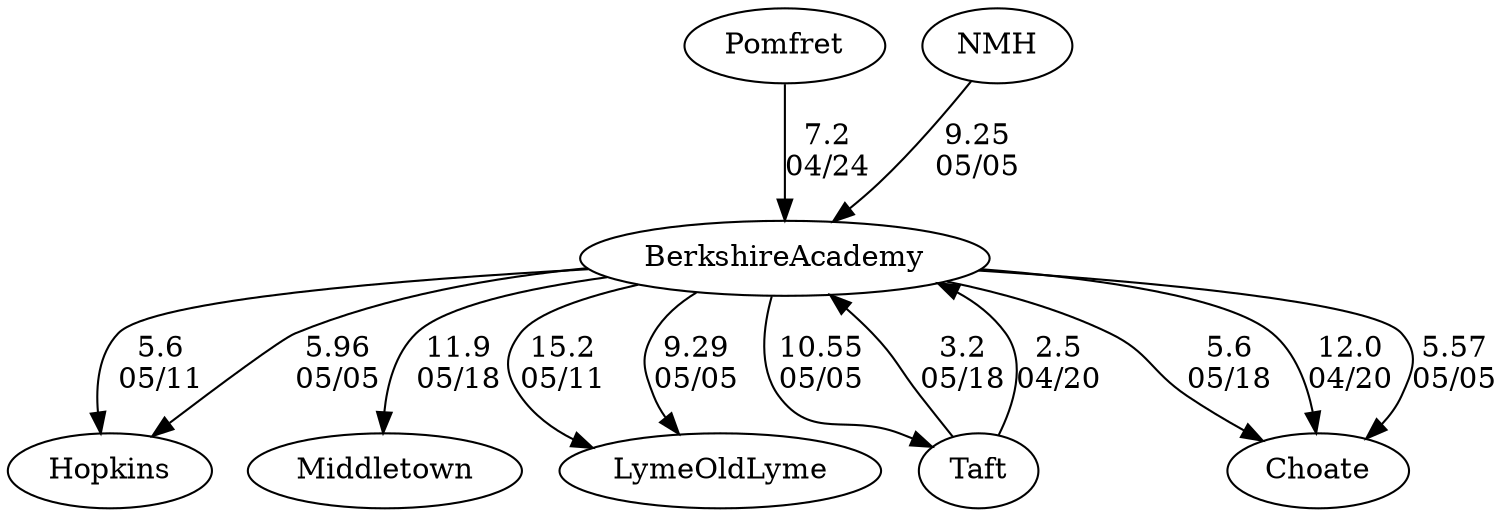 digraph boys2foursBerkshireAcademy {Hopkins [URL="boys2foursBerkshireAcademyHopkins.html"];BerkshireAcademy [URL="boys2foursBerkshireAcademyBerkshireAcademy.html"];Middletown [URL="boys2foursBerkshireAcademyMiddletown.html"];Pomfret [URL="boys2foursBerkshireAcademyPomfret.html"];LymeOldLyme [URL="boys2foursBerkshireAcademyLymeOldLyme.html"];Taft [URL="boys2foursBerkshireAcademyTaft.html"];Choate [URL="boys2foursBerkshireAcademyChoate.html"];NMH [URL="boys2foursBerkshireAcademyNMH.html"];Taft -> BerkshireAcademy[label="3.2
05/18", weight="97", tooltip="NEIRA Boys & Girls Fours,Frederick Gunn vs Greenwich Academy, Choate, Miss Porter's, Taft, Berkshire, Middletown			
Distance: 1500m Conditions: Stiff crosswind in the first 500m, settling into a light tailwind for the last 1k. Mostly consistent wind with some gusts toward the end of day. Comments: Due to hotseating, order of races ran: B3, G2, G4, B2, B1, G1, B4, G3, GN. Choate G1 was a scratch.
None", URL="https://www.row2k.com/results/resultspage.cfm?UID=5D035A34420AED23599F466189189D99&cat=5", random="random"]; 
BerkshireAcademy -> Choate[label="5.6
05/18", weight="95", tooltip="NEIRA Boys & Girls Fours,Frederick Gunn vs Greenwich Academy, Choate, Miss Porter's, Taft, Berkshire, Middletown			
Distance: 1500m Conditions: Stiff crosswind in the first 500m, settling into a light tailwind for the last 1k. Mostly consistent wind with some gusts toward the end of day. Comments: Due to hotseating, order of races ran: B3, G2, G4, B2, B1, G1, B4, G3, GN. Choate G1 was a scratch.
None", URL="https://www.row2k.com/results/resultspage.cfm?UID=5D035A34420AED23599F466189189D99&cat=5", random="random"]; 
BerkshireAcademy -> Middletown[label="11.9
05/18", weight="89", tooltip="NEIRA Boys & Girls Fours,Frederick Gunn vs Greenwich Academy, Choate, Miss Porter's, Taft, Berkshire, Middletown			
Distance: 1500m Conditions: Stiff crosswind in the first 500m, settling into a light tailwind for the last 1k. Mostly consistent wind with some gusts toward the end of day. Comments: Due to hotseating, order of races ran: B3, G2, G4, B2, B1, G1, B4, G3, GN. Choate G1 was a scratch.
None", URL="https://www.row2k.com/results/resultspage.cfm?UID=5D035A34420AED23599F466189189D99&cat=5", random="random"]; 
BerkshireAcademy -> Hopkins[label="5.6
05/11", weight="95", tooltip="NEIRA Boys & Girls Fours,Berkshire vs. Canterbury, Greenwich Academy, Hopkins, Lyme/Old Lyme			
Distance: 1500 M Conditions: Overcast, 60 deg., calm for first 500, then very light (5 mph) and variable tail wind for latter 1000 M. Flat water throughout. Comments: Order of racing: G1, G2, B2, B1, G3, B4, B3, G4/nov. Berkshire doubled a rower from G2 to G4 (all-novice boat); Hopkins and Lyme doubled rowers from G3 to G4. B1: Berkshire and LOL encroached on Hopkins' lane approaching the finish, but Hopkins was judged to be too far back to have been impeded. G4: Lyme and Hopkins clashed oars briefly 300 meters from the finish, then separated. Lyme stopped a couple of strokes short of the line. Thanks to visiting teams for traveling, and to the coxswains for their generally excellent work.
None", URL="https://www.row2k.com/results/resultspage.cfm?UID=008A7D94A9DF93181CD94ED3239F2603&cat=5", random="random"]; 
BerkshireAcademy -> LymeOldLyme[label="15.2
05/11", weight="85", tooltip="NEIRA Boys & Girls Fours,Berkshire vs. Canterbury, Greenwich Academy, Hopkins, Lyme/Old Lyme			
Distance: 1500 M Conditions: Overcast, 60 deg., calm for first 500, then very light (5 mph) and variable tail wind for latter 1000 M. Flat water throughout. Comments: Order of racing: G1, G2, B2, B1, G3, B4, B3, G4/nov. Berkshire doubled a rower from G2 to G4 (all-novice boat); Hopkins and Lyme doubled rowers from G3 to G4. B1: Berkshire and LOL encroached on Hopkins' lane approaching the finish, but Hopkins was judged to be too far back to have been impeded. G4: Lyme and Hopkins clashed oars briefly 300 meters from the finish, then separated. Lyme stopped a couple of strokes short of the line. Thanks to visiting teams for traveling, and to the coxswains for their generally excellent work.
None", URL="https://www.row2k.com/results/resultspage.cfm?UID=008A7D94A9DF93181CD94ED3239F2603&cat=5", random="random"]; 
Taft -> BerkshireAcademy[label="2.5
04/20", weight="98", tooltip="NEIRA Boys & Girls Fours,Berkshire v. Taft & Choate			
Distance: 1500 M Conditions: Flat water; light, variable headwind in first 1000 meters, then calm. Comments: B3: Taft left their lane, interfered with Berkshire, then corrected, but then crossed Choate's lane in the last 250 M. Did not change placement, but Berkshire's margin over Choate might have been larger without the interference.
Thanks to Taft and Choate for some great racing in ideal conditions.
None", URL="https://www.row2k.com/results/resultspage.cfm?UID=CADB8564A7D0BE142DB6C47B0EED613F&cat=5", random="random"]; 
BerkshireAcademy -> Choate[label="12.0
04/20", weight="88", tooltip="NEIRA Boys & Girls Fours,Berkshire v. Taft & Choate			
Distance: 1500 M Conditions: Flat water; light, variable headwind in first 1000 meters, then calm. Comments: B3: Taft left their lane, interfered with Berkshire, then corrected, but then crossed Choate's lane in the last 250 M. Did not change placement, but Berkshire's margin over Choate might have been larger without the interference.
Thanks to Taft and Choate for some great racing in ideal conditions.
None", URL="https://www.row2k.com/results/resultspage.cfm?UID=CADB8564A7D0BE142DB6C47B0EED613F&cat=5", random="random"]; 
Pomfret -> BerkshireAcademy[label="7.2
04/24", weight="93", tooltip="NEIRA Boys Fours,Pomfret v. Berkshire, Marianapolis			
Distance: 1500M Conditions: Swirling, gusty winds - 12 to 15MPH, with stronger gusts. Slight tail at the start for first 300 meters, switching to a crossing through 800M mark, then crossing headwind, some strong crossing gusts. Despite the wind, not much chop on the water. Comments: Order of Races, B4, B3, B2, B1 with girls' races in between.
None", URL="https://www.row2k.com/results/resultspage.cfm?UID=F948FF189D877062CEBEAD4C9A9EE5CF&cat=1", random="random"]; 
NMH -> BerkshireAcademy[label="9.25
05/05", weight="91", tooltip="Founder's Day Regatta			
Conditions: Some cross wind in the first 500m shifting into a light tail wind in the last 1k. Teams with multiple boats in a single event only progressed the faster boat even if both finished top 3.", URL="https://www.row2k.com/results/resultspage.cfm?UID=7AC6352FAB62A8BCE52618B8C7A7971D&cat=6", random="random"]; 
BerkshireAcademy -> Hopkins[label="5.96
05/05", weight="95", tooltip="Founder's Day Regatta			
Conditions: Some cross wind in the first 500m shifting into a light tail wind in the last 1k. Teams with multiple boats in a single event only progressed the faster boat even if both finished top 3.", URL="https://www.row2k.com/results/resultspage.cfm?UID=7AC6352FAB62A8BCE52618B8C7A7971D&cat=6", random="random"]; 
BerkshireAcademy -> Taft[label="10.55
05/05", weight="90", tooltip="Founder's Day Regatta			
Conditions: Some cross wind in the first 500m shifting into a light tail wind in the last 1k. Teams with multiple boats in a single event only progressed the faster boat even if both finished top 3.", URL="https://www.row2k.com/results/resultspage.cfm?UID=7AC6352FAB62A8BCE52618B8C7A7971D&cat=6", random="random"]; 
BerkshireAcademy -> LymeOldLyme[label="9.29
05/05", weight="91", tooltip="Founder's Day Regatta			
Conditions: Some cross wind in the first 500m shifting into a light tail wind in the last 1k. Teams with multiple boats in a single event only progressed the faster boat even if both finished top 3.", URL="https://www.row2k.com/results/resultspage.cfm?UID=7AC6352FAB62A8BCE52618B8C7A7971D&cat=6", random="random"]; 
BerkshireAcademy -> Choate[label="5.57
05/05", weight="95", tooltip="Founder's Day Regatta			
Conditions: Some cross wind in the first 500m shifting into a light tail wind in the last 1k. Teams with multiple boats in a single event only progressed the faster boat even if both finished top 3.", URL="https://www.row2k.com/results/resultspage.cfm?UID=7AC6352FAB62A8BCE52618B8C7A7971D&cat=6", random="random"]}